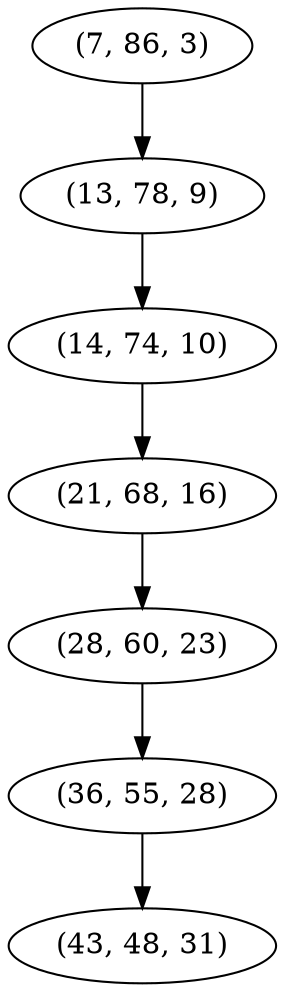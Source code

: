digraph tree {
    "(7, 86, 3)";
    "(13, 78, 9)";
    "(14, 74, 10)";
    "(21, 68, 16)";
    "(28, 60, 23)";
    "(36, 55, 28)";
    "(43, 48, 31)";
    "(7, 86, 3)" -> "(13, 78, 9)";
    "(13, 78, 9)" -> "(14, 74, 10)";
    "(14, 74, 10)" -> "(21, 68, 16)";
    "(21, 68, 16)" -> "(28, 60, 23)";
    "(28, 60, 23)" -> "(36, 55, 28)";
    "(36, 55, 28)" -> "(43, 48, 31)";
}
